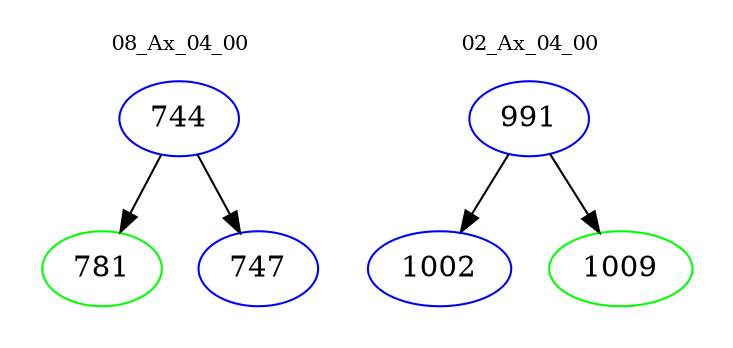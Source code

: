digraph{
subgraph cluster_0 {
color = white
label = "08_Ax_04_00";
fontsize=10;
T0_744 [label="744", color="blue"]
T0_744 -> T0_781 [color="black"]
T0_781 [label="781", color="green"]
T0_744 -> T0_747 [color="black"]
T0_747 [label="747", color="blue"]
}
subgraph cluster_1 {
color = white
label = "02_Ax_04_00";
fontsize=10;
T1_991 [label="991", color="blue"]
T1_991 -> T1_1002 [color="black"]
T1_1002 [label="1002", color="blue"]
T1_991 -> T1_1009 [color="black"]
T1_1009 [label="1009", color="green"]
}
}
